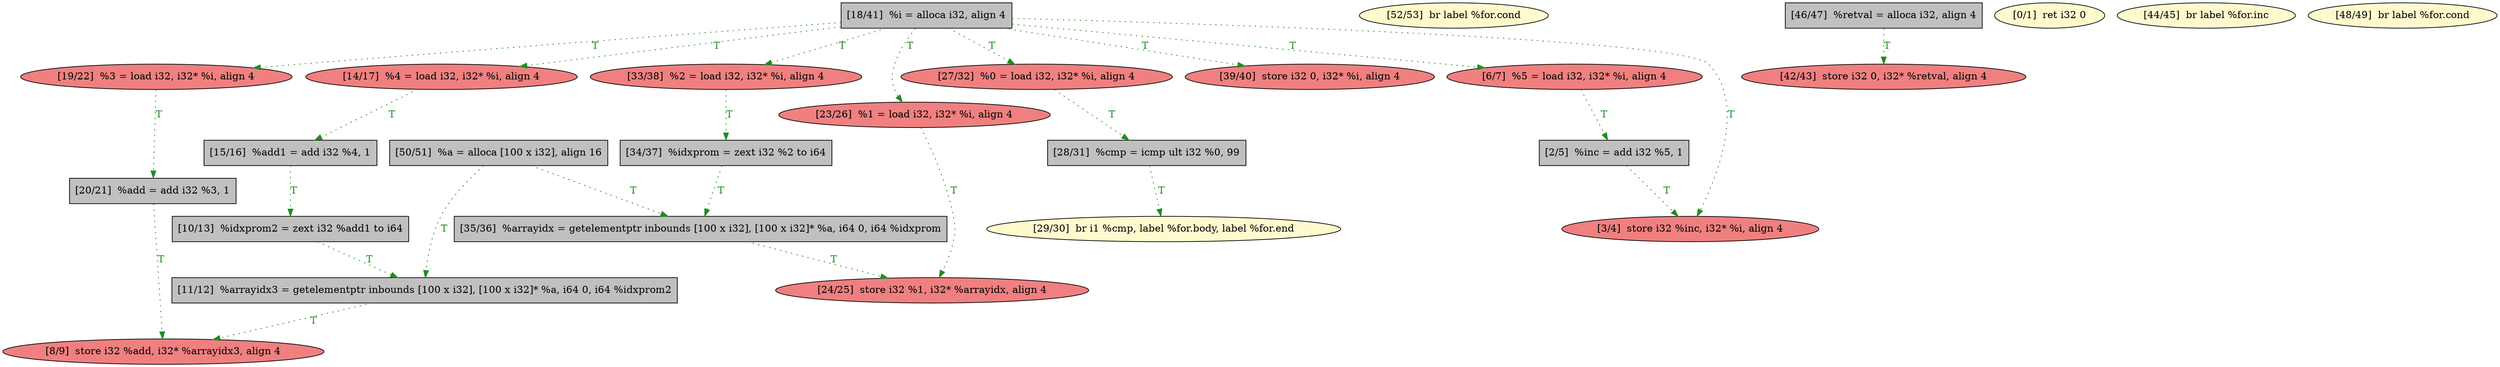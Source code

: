 
digraph G {


node53 [fillcolor=lightcoral,label="[19/22]  %3 = load i32, i32* %i, align 4",shape=ellipse,style=filled ]
node52 [fillcolor=lightcoral,label="[33/38]  %2 = load i32, i32* %i, align 4",shape=ellipse,style=filled ]
node51 [fillcolor=lemonchiffon,label="[52/53]  br label %for.cond",shape=ellipse,style=filled ]
node48 [fillcolor=lemonchiffon,label="[29/30]  br i1 %cmp, label %for.body, label %for.end",shape=ellipse,style=filled ]
node47 [fillcolor=grey,label="[28/31]  %cmp = icmp ult i32 %0, 99",shape=rectangle,style=filled ]
node46 [fillcolor=lightcoral,label="[27/32]  %0 = load i32, i32* %i, align 4",shape=ellipse,style=filled ]
node45 [fillcolor=grey,label="[20/21]  %add = add i32 %3, 1",shape=rectangle,style=filled ]
node44 [fillcolor=grey,label="[35/36]  %arrayidx = getelementptr inbounds [100 x i32], [100 x i32]* %a, i64 0, i64 %idxprom",shape=rectangle,style=filled ]
node32 [fillcolor=grey,label="[11/12]  %arrayidx3 = getelementptr inbounds [100 x i32], [100 x i32]* %a, i64 0, i64 %idxprom2",shape=rectangle,style=filled ]
node30 [fillcolor=lightcoral,label="[8/9]  store i32 %add, i32* %arrayidx3, align 4",shape=ellipse,style=filled ]
node38 [fillcolor=lightcoral,label="[39/40]  store i32 0, i32* %i, align 4",shape=ellipse,style=filled ]
node29 [fillcolor=lightcoral,label="[6/7]  %5 = load i32, i32* %i, align 4",shape=ellipse,style=filled ]
node33 [fillcolor=lightcoral,label="[14/17]  %4 = load i32, i32* %i, align 4",shape=ellipse,style=filled ]
node40 [fillcolor=grey,label="[46/47]  %retval = alloca i32, align 4",shape=rectangle,style=filled ]
node36 [fillcolor=lightcoral,label="[42/43]  store i32 0, i32* %retval, align 4",shape=ellipse,style=filled ]
node27 [fillcolor=lemonchiffon,label="[0/1]  ret i32 0",shape=ellipse,style=filled ]
node28 [fillcolor=grey,label="[2/5]  %inc = add i32 %5, 1",shape=rectangle,style=filled ]
node50 [fillcolor=grey,label="[34/37]  %idxprom = zext i32 %2 to i64",shape=rectangle,style=filled ]
node34 [fillcolor=lightcoral,label="[3/4]  store i32 %inc, i32* %i, align 4",shape=ellipse,style=filled ]
node49 [fillcolor=grey,label="[15/16]  %add1 = add i32 %4, 1",shape=rectangle,style=filled ]
node35 [fillcolor=grey,label="[18/41]  %i = alloca i32, align 4",shape=rectangle,style=filled ]
node31 [fillcolor=grey,label="[10/13]  %idxprom2 = zext i32 %add1 to i64",shape=rectangle,style=filled ]
node39 [fillcolor=lightcoral,label="[24/25]  store i32 %1, i32* %arrayidx, align 4",shape=ellipse,style=filled ]
node43 [fillcolor=lightcoral,label="[23/26]  %1 = load i32, i32* %i, align 4",shape=ellipse,style=filled ]
node37 [fillcolor=lemonchiffon,label="[44/45]  br label %for.inc",shape=ellipse,style=filled ]
node41 [fillcolor=lemonchiffon,label="[48/49]  br label %for.cond",shape=ellipse,style=filled ]
node42 [fillcolor=grey,label="[50/51]  %a = alloca [100 x i32], align 16",shape=rectangle,style=filled ]

node47->node48 [style=dotted,color=forestgreen,label="T",fontcolor=forestgreen ]
node35->node43 [style=dotted,color=forestgreen,label="T",fontcolor=forestgreen ]
node35->node52 [style=dotted,color=forestgreen,label="T",fontcolor=forestgreen ]
node52->node50 [style=dotted,color=forestgreen,label="T",fontcolor=forestgreen ]
node35->node46 [style=dotted,color=forestgreen,label="T",fontcolor=forestgreen ]
node44->node39 [style=dotted,color=forestgreen,label="T",fontcolor=forestgreen ]
node42->node32 [style=dotted,color=forestgreen,label="T",fontcolor=forestgreen ]
node35->node34 [style=dotted,color=forestgreen,label="T",fontcolor=forestgreen ]
node33->node49 [style=dotted,color=forestgreen,label="T",fontcolor=forestgreen ]
node45->node30 [style=dotted,color=forestgreen,label="T",fontcolor=forestgreen ]
node29->node28 [style=dotted,color=forestgreen,label="T",fontcolor=forestgreen ]
node50->node44 [style=dotted,color=forestgreen,label="T",fontcolor=forestgreen ]
node32->node30 [style=dotted,color=forestgreen,label="T",fontcolor=forestgreen ]
node35->node38 [style=dotted,color=forestgreen,label="T",fontcolor=forestgreen ]
node35->node33 [style=dotted,color=forestgreen,label="T",fontcolor=forestgreen ]
node43->node39 [style=dotted,color=forestgreen,label="T",fontcolor=forestgreen ]
node40->node36 [style=dotted,color=forestgreen,label="T",fontcolor=forestgreen ]
node46->node47 [style=dotted,color=forestgreen,label="T",fontcolor=forestgreen ]
node28->node34 [style=dotted,color=forestgreen,label="T",fontcolor=forestgreen ]
node53->node45 [style=dotted,color=forestgreen,label="T",fontcolor=forestgreen ]
node42->node44 [style=dotted,color=forestgreen,label="T",fontcolor=forestgreen ]
node35->node29 [style=dotted,color=forestgreen,label="T",fontcolor=forestgreen ]
node31->node32 [style=dotted,color=forestgreen,label="T",fontcolor=forestgreen ]
node35->node53 [style=dotted,color=forestgreen,label="T",fontcolor=forestgreen ]
node49->node31 [style=dotted,color=forestgreen,label="T",fontcolor=forestgreen ]


}
